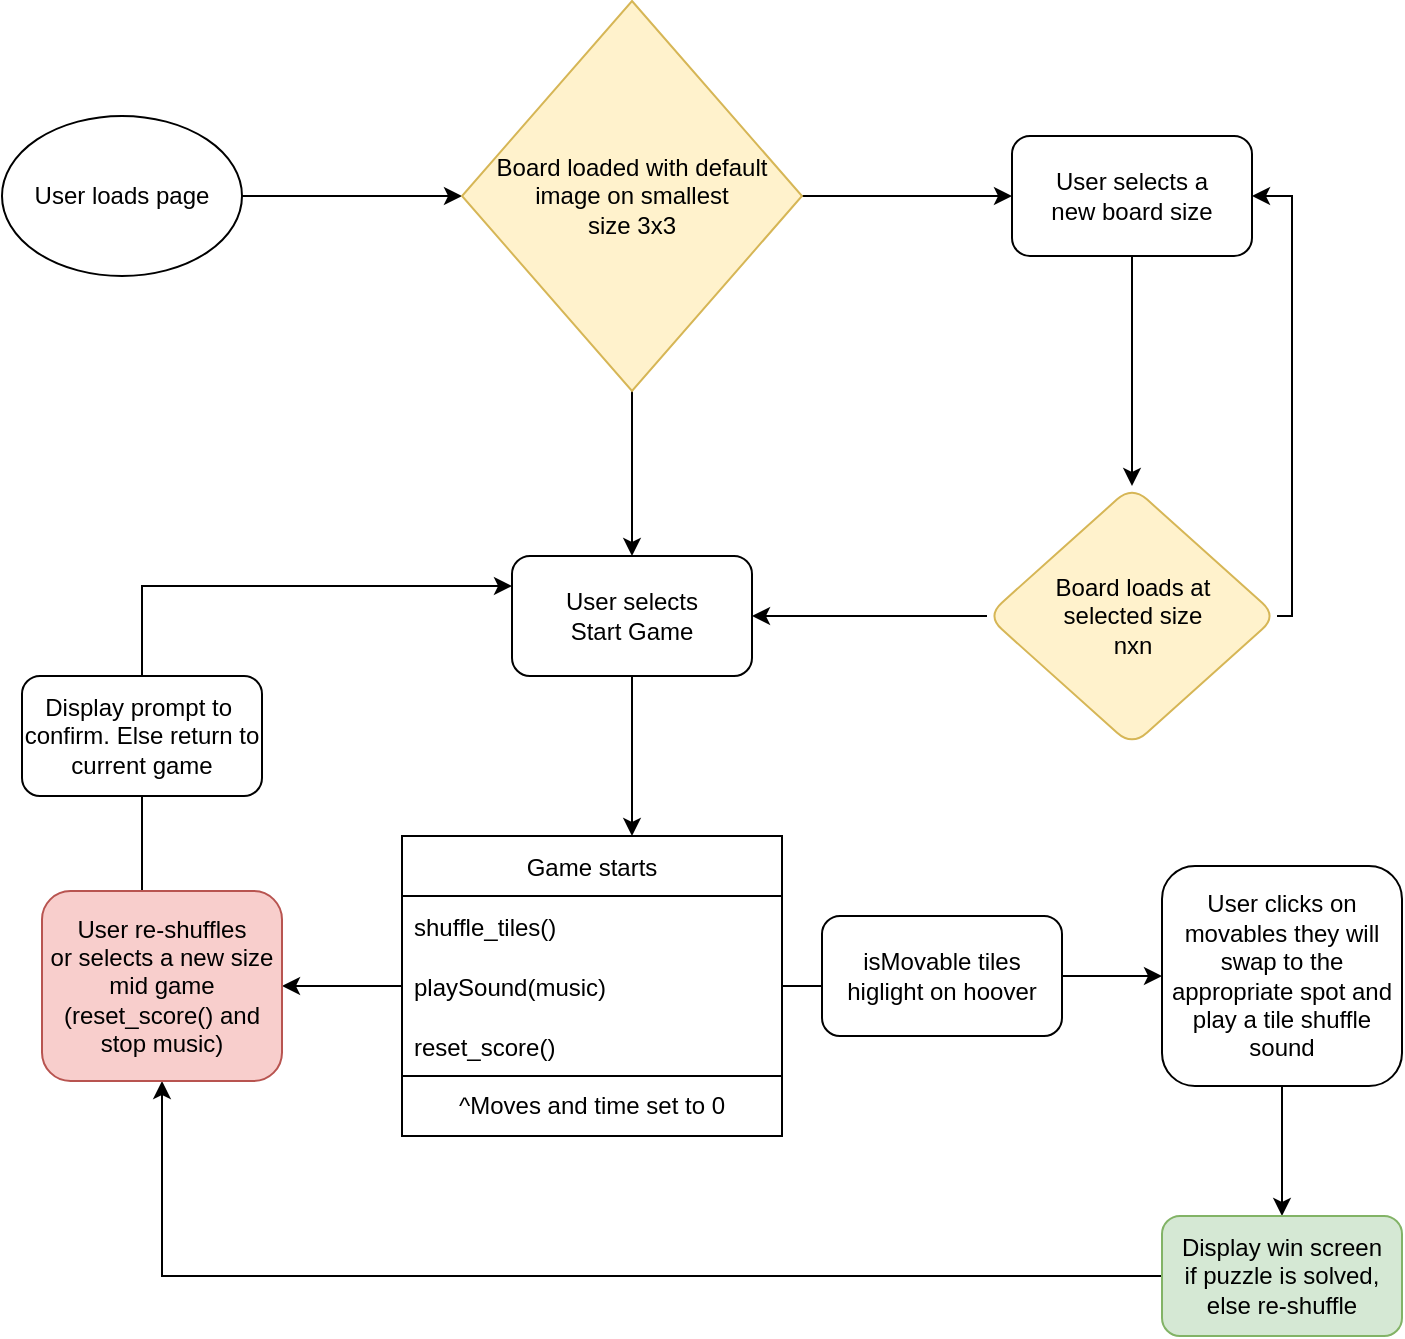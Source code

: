 <mxfile version="17.4.5"><diagram id="p5DuDkAPrDXTALKCGWfm" name="Page-1"><mxGraphModel dx="1422" dy="1880" grid="1" gridSize="10" guides="1" tooltips="1" connect="1" arrows="1" fold="1" page="1" pageScale="1" pageWidth="850" pageHeight="1100" math="0" shadow="0"><root><mxCell id="0"/><mxCell id="1" parent="0"/><mxCell id="INr_XjjU8hRROyllB7RR-4" value="" style="edgeStyle=orthogonalEdgeStyle;rounded=0;orthogonalLoop=1;jettySize=auto;html=1;" edge="1" parent="1" source="INr_XjjU8hRROyllB7RR-1" target="INr_XjjU8hRROyllB7RR-3"><mxGeometry relative="1" as="geometry"/></mxCell><mxCell id="INr_XjjU8hRROyllB7RR-1" value="User loads page" style="ellipse;whiteSpace=wrap;html=1;" vertex="1" parent="1"><mxGeometry x="80" y="40" width="120" height="80" as="geometry"/></mxCell><mxCell id="INr_XjjU8hRROyllB7RR-6" value="" style="edgeStyle=orthogonalEdgeStyle;rounded=0;orthogonalLoop=1;jettySize=auto;html=1;" edge="1" parent="1" source="INr_XjjU8hRROyllB7RR-3" target="INr_XjjU8hRROyllB7RR-5"><mxGeometry relative="1" as="geometry"/></mxCell><mxCell id="INr_XjjU8hRROyllB7RR-9" value="" style="edgeStyle=orthogonalEdgeStyle;rounded=0;orthogonalLoop=1;jettySize=auto;html=1;" edge="1" parent="1" source="INr_XjjU8hRROyllB7RR-3" target="INr_XjjU8hRROyllB7RR-8"><mxGeometry relative="1" as="geometry"/></mxCell><mxCell id="INr_XjjU8hRROyllB7RR-3" value="&lt;div&gt;Board loaded with default image on smallest&lt;/div&gt;&lt;div&gt;size 3x3&lt;br&gt;&lt;/div&gt;" style="rhombus;whiteSpace=wrap;html=1;fillColor=#fff2cc;strokeColor=#d6b656;" vertex="1" parent="1"><mxGeometry x="310" y="-17.5" width="170" height="195" as="geometry"/></mxCell><mxCell id="INr_XjjU8hRROyllB7RR-16" value="" style="edgeStyle=orthogonalEdgeStyle;rounded=0;orthogonalLoop=1;jettySize=auto;html=1;" edge="1" parent="1" source="INr_XjjU8hRROyllB7RR-5"><mxGeometry relative="1" as="geometry"><mxPoint x="395" y="400" as="targetPoint"/></mxGeometry></mxCell><mxCell id="INr_XjjU8hRROyllB7RR-5" value="&lt;div&gt;User selects &lt;br&gt;&lt;/div&gt;&lt;div&gt;Start Game&lt;br&gt;&lt;/div&gt;" style="rounded=1;whiteSpace=wrap;html=1;" vertex="1" parent="1"><mxGeometry x="335" y="260" width="120" height="60" as="geometry"/></mxCell><mxCell id="INr_XjjU8hRROyllB7RR-11" value="" style="edgeStyle=orthogonalEdgeStyle;rounded=0;orthogonalLoop=1;jettySize=auto;html=1;" edge="1" parent="1" source="INr_XjjU8hRROyllB7RR-8" target="INr_XjjU8hRROyllB7RR-10"><mxGeometry relative="1" as="geometry"/></mxCell><mxCell id="INr_XjjU8hRROyllB7RR-8" value="&lt;div&gt;User selects a &lt;br&gt;&lt;/div&gt;&lt;div&gt;new board size&lt;br&gt;&lt;/div&gt;" style="rounded=1;whiteSpace=wrap;html=1;" vertex="1" parent="1"><mxGeometry x="585" y="50" width="120" height="60" as="geometry"/></mxCell><mxCell id="INr_XjjU8hRROyllB7RR-12" style="edgeStyle=orthogonalEdgeStyle;rounded=0;orthogonalLoop=1;jettySize=auto;html=1;entryX=1;entryY=0.5;entryDx=0;entryDy=0;" edge="1" parent="1" source="INr_XjjU8hRROyllB7RR-10" target="INr_XjjU8hRROyllB7RR-5"><mxGeometry relative="1" as="geometry"/></mxCell><mxCell id="INr_XjjU8hRROyllB7RR-13" style="edgeStyle=orthogonalEdgeStyle;rounded=0;orthogonalLoop=1;jettySize=auto;html=1;entryX=1;entryY=0.5;entryDx=0;entryDy=0;exitX=1;exitY=0.5;exitDx=0;exitDy=0;" edge="1" parent="1" source="INr_XjjU8hRROyllB7RR-10" target="INr_XjjU8hRROyllB7RR-8"><mxGeometry relative="1" as="geometry"><mxPoint x="770" y="80" as="targetPoint"/><Array as="points"><mxPoint x="725" y="290"/><mxPoint x="725" y="80"/></Array></mxGeometry></mxCell><mxCell id="INr_XjjU8hRROyllB7RR-10" value="&lt;div&gt;Board loads at &lt;br&gt;&lt;/div&gt;&lt;div&gt;selected size&lt;/div&gt;&lt;div&gt;nxn&lt;br&gt;&lt;/div&gt;" style="rhombus;whiteSpace=wrap;html=1;rounded=1;fillColor=#fff2cc;strokeColor=#d6b656;" vertex="1" parent="1"><mxGeometry x="572.5" y="225" width="145" height="130" as="geometry"/></mxCell><mxCell id="INr_XjjU8hRROyllB7RR-33" style="edgeStyle=orthogonalEdgeStyle;rounded=0;orthogonalLoop=1;jettySize=auto;html=1;exitX=1;exitY=0.5;exitDx=0;exitDy=0;" edge="1" parent="1" source="INr_XjjU8hRROyllB7RR-18"><mxGeometry relative="1" as="geometry"><mxPoint x="550" y="475" as="targetPoint"/></mxGeometry></mxCell><mxCell id="INr_XjjU8hRROyllB7RR-42" value="" style="edgeStyle=orthogonalEdgeStyle;rounded=0;orthogonalLoop=1;jettySize=auto;html=1;" edge="1" parent="1" source="INr_XjjU8hRROyllB7RR-18" target="INr_XjjU8hRROyllB7RR-41"><mxGeometry relative="1" as="geometry"/></mxCell><mxCell id="INr_XjjU8hRROyllB7RR-18" value="Game starts" style="swimlane;fontStyle=0;childLayout=stackLayout;horizontal=1;startSize=30;horizontalStack=0;resizeParent=1;resizeParentMax=0;resizeLast=0;collapsible=1;marginBottom=0;" vertex="1" parent="1"><mxGeometry x="280" y="400" width="190" height="150" as="geometry"/></mxCell><mxCell id="INr_XjjU8hRROyllB7RR-19" value="shuffle_tiles()" style="text;strokeColor=none;fillColor=none;align=left;verticalAlign=middle;spacingLeft=4;spacingRight=4;overflow=hidden;points=[[0,0.5],[1,0.5]];portConstraint=eastwest;rotatable=0;" vertex="1" parent="INr_XjjU8hRROyllB7RR-18"><mxGeometry y="30" width="190" height="30" as="geometry"/></mxCell><mxCell id="INr_XjjU8hRROyllB7RR-20" value="playSound(music)" style="text;strokeColor=none;fillColor=none;align=left;verticalAlign=middle;spacingLeft=4;spacingRight=4;overflow=hidden;points=[[0,0.5],[1,0.5]];portConstraint=eastwest;rotatable=0;" vertex="1" parent="INr_XjjU8hRROyllB7RR-18"><mxGeometry y="60" width="190" height="30" as="geometry"/></mxCell><mxCell id="INr_XjjU8hRROyllB7RR-21" value="reset_score() " style="text;strokeColor=none;fillColor=none;align=left;verticalAlign=middle;spacingLeft=4;spacingRight=4;overflow=hidden;points=[[0,0.5],[1,0.5]];portConstraint=eastwest;rotatable=0;" vertex="1" parent="INr_XjjU8hRROyllB7RR-18"><mxGeometry y="90" width="190" height="30" as="geometry"/></mxCell><mxCell id="INr_XjjU8hRROyllB7RR-32" value="^Moves and time set to 0" style="rounded=0;whiteSpace=wrap;html=1;" vertex="1" parent="INr_XjjU8hRROyllB7RR-18"><mxGeometry y="120" width="190" height="30" as="geometry"/></mxCell><mxCell id="INr_XjjU8hRROyllB7RR-36" value="" style="edgeStyle=orthogonalEdgeStyle;rounded=0;orthogonalLoop=1;jettySize=auto;html=1;" edge="1" parent="1" source="INr_XjjU8hRROyllB7RR-34" target="INr_XjjU8hRROyllB7RR-35"><mxGeometry relative="1" as="geometry"/></mxCell><mxCell id="INr_XjjU8hRROyllB7RR-34" value="isMovable tiles higlight on hoover" style="rounded=1;whiteSpace=wrap;html=1;" vertex="1" parent="1"><mxGeometry x="490" y="440" width="120" height="60" as="geometry"/></mxCell><mxCell id="INr_XjjU8hRROyllB7RR-39" style="edgeStyle=orthogonalEdgeStyle;rounded=0;orthogonalLoop=1;jettySize=auto;html=1;exitX=0.5;exitY=1;exitDx=0;exitDy=0;" edge="1" parent="1" source="INr_XjjU8hRROyllB7RR-35" target="INr_XjjU8hRROyllB7RR-37"><mxGeometry relative="1" as="geometry"/></mxCell><mxCell id="INr_XjjU8hRROyllB7RR-35" value="User clicks on movables they will swap to the appropriate spot and play a tile shuffle sound" style="whiteSpace=wrap;html=1;rounded=1;" vertex="1" parent="1"><mxGeometry x="660" y="415" width="120" height="110" as="geometry"/></mxCell><mxCell id="INr_XjjU8hRROyllB7RR-44" style="edgeStyle=orthogonalEdgeStyle;rounded=0;orthogonalLoop=1;jettySize=auto;html=1;" edge="1" parent="1" source="INr_XjjU8hRROyllB7RR-37" target="INr_XjjU8hRROyllB7RR-41"><mxGeometry relative="1" as="geometry"/></mxCell><mxCell id="INr_XjjU8hRROyllB7RR-37" value="&lt;div&gt;Display win screen&lt;/div&gt;&lt;div&gt;if puzzle is solved,&lt;/div&gt;&lt;div&gt;else re-shuffle&lt;br&gt;&lt;/div&gt;" style="rounded=1;whiteSpace=wrap;html=1;fillColor=#d5e8d4;strokeColor=#82b366;" vertex="1" parent="1"><mxGeometry x="660" y="590" width="120" height="60" as="geometry"/></mxCell><mxCell id="INr_XjjU8hRROyllB7RR-43" style="edgeStyle=orthogonalEdgeStyle;rounded=0;orthogonalLoop=1;jettySize=auto;html=1;entryX=0;entryY=0.25;entryDx=0;entryDy=0;" edge="1" parent="1" source="INr_XjjU8hRROyllB7RR-41" target="INr_XjjU8hRROyllB7RR-5"><mxGeometry relative="1" as="geometry"><mxPoint x="160" y="280" as="targetPoint"/><Array as="points"><mxPoint x="150" y="275"/></Array></mxGeometry></mxCell><mxCell id="INr_XjjU8hRROyllB7RR-41" value="&lt;div&gt;User re-shuffles&lt;/div&gt;&lt;div&gt;or selects a new size &lt;br&gt;&lt;/div&gt;&lt;div&gt;mid game&lt;/div&gt;&lt;div&gt;(reset_score() and stop music)&lt;br&gt;&lt;/div&gt;" style="rounded=1;whiteSpace=wrap;html=1;fontStyle=0;startSize=30;fillColor=#f8cecc;strokeColor=#b85450;" vertex="1" parent="1"><mxGeometry x="100" y="427.5" width="120" height="95" as="geometry"/></mxCell><mxCell id="INr_XjjU8hRROyllB7RR-45" value="Display prompt to&amp;nbsp; confirm. Else return to current game" style="rounded=1;whiteSpace=wrap;html=1;" vertex="1" parent="1"><mxGeometry x="90" y="320" width="120" height="60" as="geometry"/></mxCell></root></mxGraphModel></diagram></mxfile>
